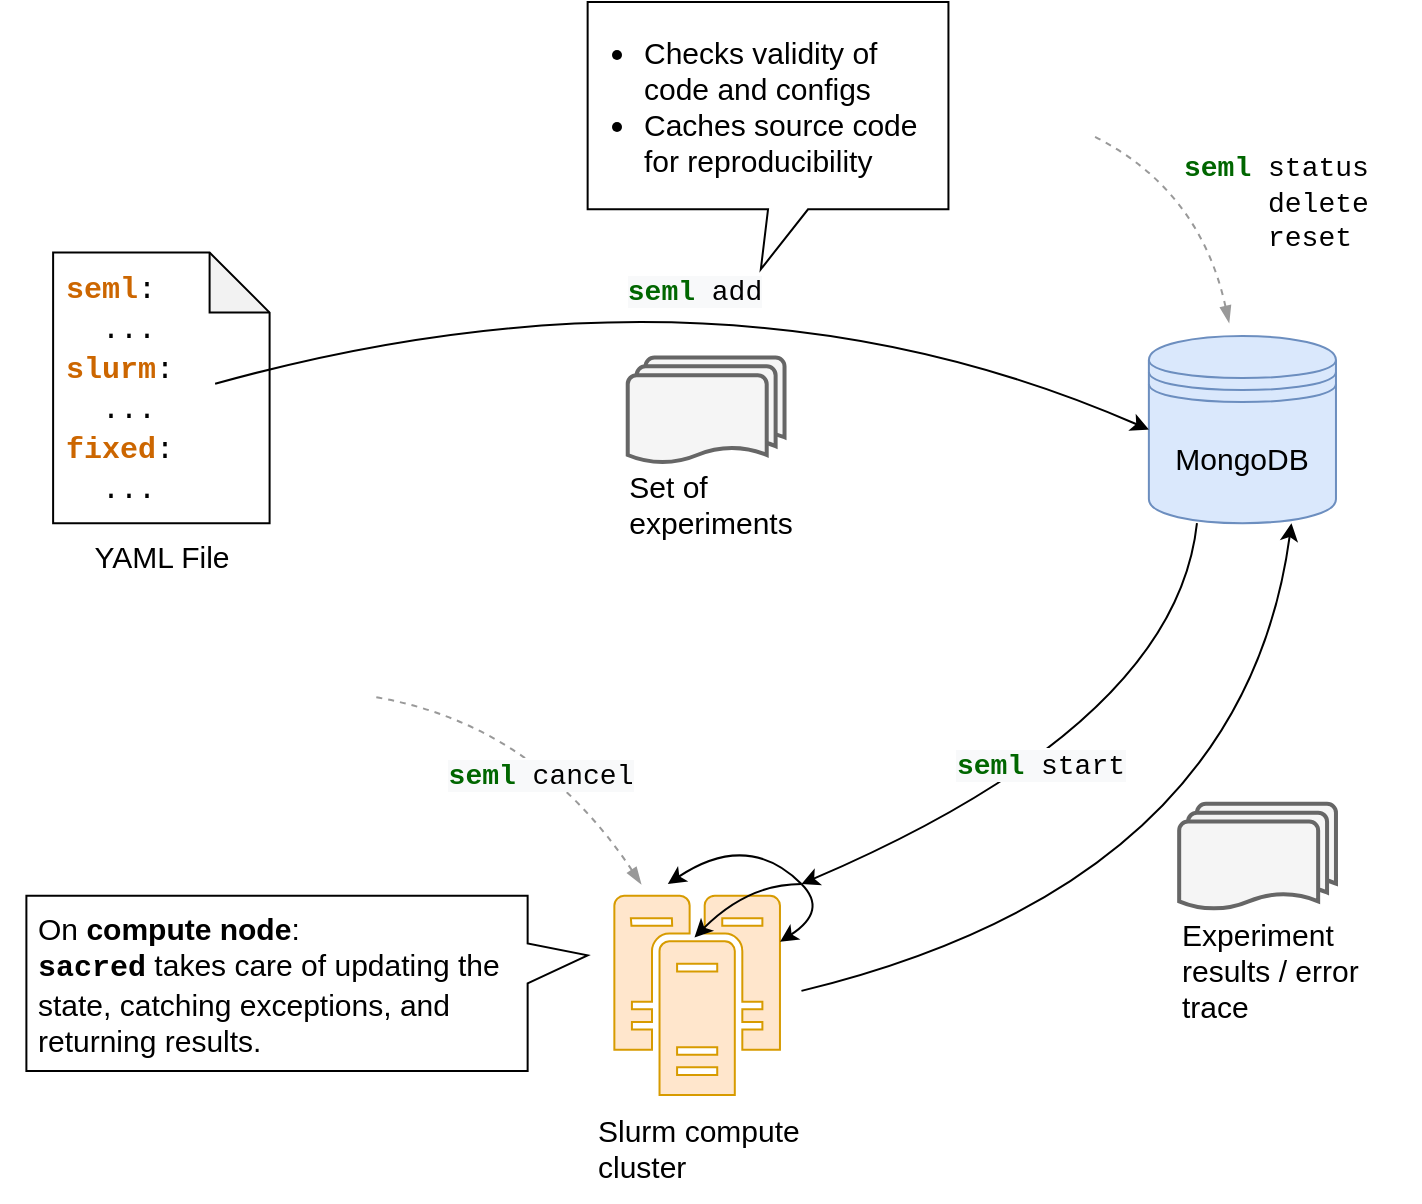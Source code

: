 <mxfile version="14.5.1" type="device"><diagram id="Ld8WGTmILVOHCsMrV-MZ" name="Seite-1"><mxGraphModel dx="925" dy="735" grid="1" gridSize="10" guides="1" tooltips="1" connect="1" arrows="1" fold="1" page="1" pageScale="1" pageWidth="827" pageHeight="1169" math="0" shadow="0"><root><mxCell id="0"/><mxCell id="1" parent="0"/><mxCell id="h_6gaV8qwdXYKlaJ75rI-49" value="" style="group;fontSize=12;" vertex="1" connectable="0" parent="1"><mxGeometry x="90.5" y="60" width="709.35" height="600" as="geometry"/></mxCell><mxCell id="h_6gaV8qwdXYKlaJ75rI-2" value="MongoDB" style="shape=datastore;whiteSpace=wrap;html=1;fillColor=#dae8fc;strokeColor=#6c8ebf;fontSize=15;" vertex="1" parent="h_6gaV8qwdXYKlaJ75rI-49"><mxGeometry x="573.942" y="167.038" width="93.541" height="93.541" as="geometry"/></mxCell><mxCell id="h_6gaV8qwdXYKlaJ75rI-4" value="&lt;font style=&quot;font-size: 15px;&quot;&gt;YAML File&lt;/font&gt;" style="text;html=1;strokeColor=none;fillColor=none;align=center;verticalAlign=middle;whiteSpace=wrap;rounded=0;fontSize=15;" vertex="1" parent="h_6gaV8qwdXYKlaJ75rI-49"><mxGeometry y="263.252" width="160.356" height="26.726" as="geometry"/></mxCell><mxCell id="h_6gaV8qwdXYKlaJ75rI-5" value="&lt;div style=&quot;font-size: 15px;&quot;&gt;&lt;font face=&quot;Courier New&quot; style=&quot;font-size: 15px;&quot;&gt;&lt;b style=&quot;font-size: 15px;&quot;&gt;&lt;font color=&quot;#cc6600&quot; style=&quot;font-size: 15px;&quot;&gt;seml&lt;/font&gt;&lt;/b&gt;:&lt;/font&gt;&lt;/div&gt;&lt;div style=&quot;font-size: 15px;&quot;&gt;&lt;span style=&quot;font-size: 15px;&quot;&gt;&lt;font face=&quot;Courier New&quot; style=&quot;font-size: 15px;&quot;&gt;&amp;nbsp; ...&lt;/font&gt;&lt;/span&gt;&lt;/div&gt;&lt;div style=&quot;font-size: 15px;&quot;&gt;&lt;font face=&quot;Courier New&quot; style=&quot;font-size: 15px;&quot;&gt;&lt;b style=&quot;font-size: 15px;&quot;&gt;&lt;font color=&quot;#cc6600&quot; style=&quot;font-size: 15px;&quot;&gt;slurm&lt;/font&gt;&lt;/b&gt;:&lt;/font&gt;&lt;/div&gt;&lt;div style=&quot;font-size: 15px;&quot;&gt;&lt;font face=&quot;Courier New&quot; style=&quot;font-size: 15px;&quot;&gt;&amp;nbsp; ...&lt;/font&gt;&lt;/div&gt;&lt;div style=&quot;font-size: 15px;&quot;&gt;&lt;font face=&quot;Courier New&quot; style=&quot;font-size: 15px;&quot;&gt;&lt;b style=&quot;font-size: 15px;&quot;&gt;&lt;font color=&quot;#cc6600&quot; style=&quot;font-size: 15px;&quot;&gt;fixed&lt;/font&gt;&lt;/b&gt;:&lt;/font&gt;&lt;/div&gt;&lt;div style=&quot;font-size: 15px;&quot;&gt;&lt;font face=&quot;Courier New&quot; style=&quot;font-size: 15px;&quot;&gt;&amp;nbsp; ...&lt;/font&gt;&lt;/div&gt;" style="shape=note;whiteSpace=wrap;html=1;backgroundOutline=1;darkOpacity=0.05;align=left;spacingLeft=4;fontSize=15;" vertex="1" parent="h_6gaV8qwdXYKlaJ75rI-49"><mxGeometry x="26.058" y="125.278" width="108.241" height="135.301" as="geometry"/></mxCell><mxCell id="h_6gaV8qwdXYKlaJ75rI-9" value="" style="strokeWidth=2;html=1;shape=mxgraph.flowchart.multi-document;whiteSpace=wrap;fillColor=#f5f5f5;strokeColor=#666666;fontColor=#333333;" vertex="1" parent="h_6gaV8qwdXYKlaJ75rI-49"><mxGeometry x="313.363" y="177.728" width="78.401" height="53.452" as="geometry"/></mxCell><mxCell id="h_6gaV8qwdXYKlaJ75rI-11" value="" style="endArrow=classic;html=1;strokeColor=#000000;exitX=0;exitY=0;exitDx=81;exitDy=65.625;exitPerimeter=0;entryX=0;entryY=0.5;entryDx=0;entryDy=0;curved=1;" edge="1" parent="h_6gaV8qwdXYKlaJ75rI-49" source="h_6gaV8qwdXYKlaJ75rI-5" target="h_6gaV8qwdXYKlaJ75rI-2"><mxGeometry relative="1" as="geometry"><mxPoint x="119.599" y="360.802" as="sourcePoint"/><mxPoint x="253.23" y="360.802" as="targetPoint"/><Array as="points"><mxPoint x="360.134" y="120.267"/></Array></mxGeometry></mxCell><mxCell id="h_6gaV8qwdXYKlaJ75rI-12" value="&lt;font style=&quot;font-size: 14px&quot;&gt;&lt;b style=&quot;font-family: &amp;#34;courier new&amp;#34; ; text-align: left ; background-color: rgb(248 , 249 , 250)&quot;&gt;&lt;font color=&quot;#006600&quot; style=&quot;font-size: 14px&quot;&gt;seml&lt;/font&gt;&lt;/b&gt;&lt;span style=&quot;font-family: &amp;#34;courier new&amp;#34; ; text-align: left ; background-color: rgb(248 , 249 , 250)&quot;&gt;&amp;nbsp;add&lt;/span&gt;&lt;/font&gt;" style="edgeLabel;resizable=0;html=1;align=center;verticalAlign=middle;fontSize=13;" connectable="0" vertex="1" parent="h_6gaV8qwdXYKlaJ75rI-11"><mxGeometry relative="1" as="geometry"><mxPoint x="0.2" y="19.22" as="offset"/></mxGeometry></mxCell><mxCell id="h_6gaV8qwdXYKlaJ75rI-13" value="&lt;div style=&quot;text-align: left ; font-size: 15px&quot;&gt;&lt;font style=&quot;font-size: 15px&quot;&gt;Set of&lt;/font&gt;&lt;/div&gt;&lt;div style=&quot;text-align: left ; font-size: 15px&quot;&gt;&lt;font style=&quot;font-size: 15px&quot;&gt;experiments&lt;/font&gt;&lt;/div&gt;" style="text;html=1;strokeColor=none;fillColor=none;align=center;verticalAlign=middle;whiteSpace=wrap;rounded=0;fontSize=14;" vertex="1" parent="h_6gaV8qwdXYKlaJ75rI-49"><mxGeometry x="281.176" y="221.18" width="146.993" height="58.797" as="geometry"/></mxCell><mxCell id="h_6gaV8qwdXYKlaJ75rI-18" value="" style="pointerEvents=1;shadow=0;dashed=0;html=1;strokeColor=#d79b00;fillColor=#ffe6cc;labelPosition=center;verticalLabelPosition=bottom;verticalAlign=top;outlineConnect=0;align=center;shape=mxgraph.office.servers.cluster_server;" vertex="1" parent="h_6gaV8qwdXYKlaJ75rI-49"><mxGeometry x="306.682" y="446.86" width="82.797" height="99.688" as="geometry"/></mxCell><mxCell id="h_6gaV8qwdXYKlaJ75rI-19" value="Slurm compute cluster" style="text;html=1;strokeColor=none;fillColor=none;align=left;verticalAlign=middle;whiteSpace=wrap;rounded=0;fontSize=15;" vertex="1" parent="h_6gaV8qwdXYKlaJ75rI-49"><mxGeometry x="296.659" y="546.548" width="113.586" height="53.452" as="geometry"/></mxCell><mxCell id="h_6gaV8qwdXYKlaJ75rI-20" value="" style="endArrow=classic;html=1;strokeColor=#000000;exitX=0.257;exitY=1;exitDx=0;exitDy=0;curved=1;exitPerimeter=0;" edge="1" parent="h_6gaV8qwdXYKlaJ75rI-49" source="h_6gaV8qwdXYKlaJ75rI-2"><mxGeometry relative="1" as="geometry"><mxPoint x="306.682" y="374.165" as="sourcePoint"/><mxPoint x="400.223" y="440.98" as="targetPoint"/><Array as="points"><mxPoint x="587.305" y="360.802"/></Array></mxGeometry></mxCell><mxCell id="h_6gaV8qwdXYKlaJ75rI-21" value="&lt;b style=&quot;font-family: &amp;quot;courier new&amp;quot;; font-size: 14px; text-align: left; background-color: rgb(248, 249, 250);&quot;&gt;&lt;font color=&quot;#006600&quot; style=&quot;font-size: 14px;&quot;&gt;seml&lt;/font&gt;&lt;/b&gt;&lt;span style=&quot;font-family: &amp;quot;courier new&amp;quot;; font-size: 14px; text-align: left; background-color: rgb(248, 249, 250);&quot;&gt;&amp;nbsp;start&lt;/span&gt;" style="edgeLabel;resizable=0;html=1;align=center;verticalAlign=middle;fontSize=14;" connectable="0" vertex="1" parent="h_6gaV8qwdXYKlaJ75rI-20"><mxGeometry relative="1" as="geometry"><mxPoint x="-20.93" as="offset"/></mxGeometry></mxCell><mxCell id="h_6gaV8qwdXYKlaJ75rI-23" value="" style="endArrow=classic;html=1;strokeColor=#000000;curved=1;" edge="1" parent="h_6gaV8qwdXYKlaJ75rI-49"><mxGeometry width="50" height="50" relative="1" as="geometry"><mxPoint x="400.223" y="440.98" as="sourcePoint"/><mxPoint x="333.408" y="440.98" as="targetPoint"/><Array as="points"><mxPoint x="373.497" y="414.254"/></Array></mxGeometry></mxCell><mxCell id="h_6gaV8qwdXYKlaJ75rI-24" value="" style="endArrow=classic;html=1;strokeColor=#000000;curved=1;" edge="1" parent="h_6gaV8qwdXYKlaJ75rI-49" target="h_6gaV8qwdXYKlaJ75rI-18"><mxGeometry width="50" height="50" relative="1" as="geometry"><mxPoint x="400.223" y="440.98" as="sourcePoint"/><mxPoint x="400.223" y="481.069" as="targetPoint"/><Array as="points"><mxPoint x="413.586" y="454.343"/></Array></mxGeometry></mxCell><mxCell id="h_6gaV8qwdXYKlaJ75rI-25" value="" style="endArrow=classic;html=1;strokeColor=#000000;entryX=0.484;entryY=0.209;entryDx=0;entryDy=0;entryPerimeter=0;curved=1;" edge="1" parent="h_6gaV8qwdXYKlaJ75rI-49" target="h_6gaV8qwdXYKlaJ75rI-18"><mxGeometry width="50" height="50" relative="1" as="geometry"><mxPoint x="400.223" y="440.98" as="sourcePoint"/><mxPoint x="413.586" y="481.069" as="targetPoint"/><Array as="points"><mxPoint x="373.497" y="440.98"/></Array></mxGeometry></mxCell><mxCell id="h_6gaV8qwdXYKlaJ75rI-35" value="" style="endArrow=classic;html=1;strokeColor=#000000;curved=1;entryX=0.762;entryY=1;entryDx=0;entryDy=0;entryPerimeter=0;" edge="1" parent="h_6gaV8qwdXYKlaJ75rI-49" target="h_6gaV8qwdXYKlaJ75rI-2"><mxGeometry width="50" height="50" relative="1" as="geometry"><mxPoint x="400.223" y="494.432" as="sourcePoint"/><mxPoint x="654.121" y="267.261" as="targetPoint"/><Array as="points"><mxPoint x="620.713" y="440.98"/></Array></mxGeometry></mxCell><mxCell id="h_6gaV8qwdXYKlaJ75rI-36" value="" style="strokeWidth=2;html=1;shape=mxgraph.flowchart.multi-document;whiteSpace=wrap;fillColor=#f5f5f5;strokeColor=#666666;fontColor=#333333;" vertex="1" parent="h_6gaV8qwdXYKlaJ75rI-49"><mxGeometry x="589.083" y="400.891" width="78.401" height="53.452" as="geometry"/></mxCell><mxCell id="h_6gaV8qwdXYKlaJ75rI-37" value="&lt;div style=&quot;text-align: left; font-size: 15px;&quot;&gt;Experiment results / error trace&lt;/div&gt;" style="text;html=1;strokeColor=none;fillColor=none;align=center;verticalAlign=middle;whiteSpace=wrap;rounded=0;fontSize=15;" vertex="1" parent="h_6gaV8qwdXYKlaJ75rI-49"><mxGeometry x="589.083" y="454.345" width="93.541" height="58.797" as="geometry"/></mxCell><mxCell id="h_6gaV8qwdXYKlaJ75rI-40" value="&lt;ul style=&quot;font-size: 15px&quot;&gt;&lt;li&gt;&lt;span&gt;Checks validity of code and configs&lt;/span&gt;&lt;/li&gt;&lt;li&gt;&lt;span&gt;Caches source code for reproducibility&lt;/span&gt;&lt;/li&gt;&lt;/ul&gt;" style="shape=callout;whiteSpace=wrap;html=1;perimeter=calloutPerimeter;spacingLeft=-14;align=left;position2=0.48;" vertex="1" parent="h_6gaV8qwdXYKlaJ75rI-49"><mxGeometry x="293.319" width="180.401" height="133.63" as="geometry"/></mxCell><mxCell id="h_6gaV8qwdXYKlaJ75rI-41" value="&lt;div style=&quot;font-size: 15px;&quot;&gt;&lt;span style=&quot;font-size: 15px;&quot;&gt;On&amp;nbsp;&lt;/span&gt;&lt;b style=&quot;font-size: 15px;&quot;&gt;compute node&lt;/b&gt;&lt;span style=&quot;font-size: 15px;&quot;&gt;:&lt;/span&gt;&lt;br style=&quot;font-size: 15px;&quot;&gt;&lt;font face=&quot;Courier New&quot; style=&quot;font-size: 15px;&quot;&gt;&lt;b style=&quot;font-size: 15px;&quot;&gt;sacred&lt;/b&gt;&lt;/font&gt;&lt;span style=&quot;font-size: 15px;&quot;&gt;&amp;nbsp;takes care of updating the state, catching exceptions, and returning results.&amp;nbsp;&lt;/span&gt;&lt;br style=&quot;font-size: 15px;&quot;&gt;&lt;/div&gt;" style="shape=callout;whiteSpace=wrap;html=1;perimeter=calloutPerimeter;spacingLeft=4;align=left;position2=0.66;direction=north;fontSize=15;" vertex="1" parent="h_6gaV8qwdXYKlaJ75rI-49"><mxGeometry x="12.695" y="446.86" width="280.624" height="87.661" as="geometry"/></mxCell><mxCell id="h_6gaV8qwdXYKlaJ75rI-42" value="&lt;span style=&quot;font-family: &amp;#34;courier new&amp;#34; ; font-size: 12px ; background-color: rgb(248 , 249 , 250)&quot;&gt;&lt;br&gt;&lt;/span&gt;" style="endArrow=none;dashed=1;html=1;strokeColor=#999999;startArrow=blockThin;startFill=1;curved=1;align=left;" edge="1" parent="h_6gaV8qwdXYKlaJ75rI-49"><mxGeometry x="-0.103" y="4" width="50" height="50" relative="1" as="geometry"><mxPoint x="614.031" y="160.356" as="sourcePoint"/><mxPoint x="545.88" y="66.815" as="targetPoint"/><Array as="points"><mxPoint x="599.332" y="93.541"/></Array><mxPoint as="offset"/></mxGeometry></mxCell><mxCell id="h_6gaV8qwdXYKlaJ75rI-43" value="&lt;b style=&quot;font-family: &amp;quot;courier new&amp;quot;; font-size: 14px; text-align: left; background-color: rgb(248, 249, 250);&quot;&gt;&lt;font color=&quot;#006600&quot; style=&quot;font-size: 14px;&quot;&gt;seml&lt;/font&gt;&lt;/b&gt;&lt;span style=&quot;font-family: &amp;quot;courier new&amp;quot;; font-size: 14px; text-align: left; background-color: rgb(248, 249, 250);&quot;&gt;&amp;nbsp;cancel&lt;/span&gt;" style="endArrow=none;dashed=1;html=1;strokeColor=#999999;startArrow=blockThin;startFill=1;curved=1;fontSize=14;" edge="1" parent="h_6gaV8qwdXYKlaJ75rI-49"><mxGeometry x="-0.166" y="11" width="50" height="50" relative="1" as="geometry"><mxPoint x="320.045" y="440.98" as="sourcePoint"/><mxPoint x="186.414" y="347.439" as="targetPoint"/><Array as="points"><mxPoint x="266.593" y="360.802"/></Array><mxPoint as="offset"/></mxGeometry></mxCell><mxCell id="h_6gaV8qwdXYKlaJ75rI-47" value="&lt;font style=&quot;font-size: 14px&quot;&gt;&lt;b style=&quot;font-family: &amp;#34;courier new&amp;#34;&quot;&gt;&lt;font color=&quot;#006600&quot; style=&quot;font-size: 14px&quot;&gt;seml&lt;/font&gt;&lt;/b&gt;&lt;span style=&quot;font-family: &amp;#34;courier new&amp;#34;&quot;&gt;&amp;nbsp;status&amp;nbsp;&lt;/span&gt;&lt;span style=&quot;font-family: &amp;#34;courier new&amp;#34;&quot;&gt;&lt;br&gt;&amp;nbsp; &amp;nbsp; &amp;nbsp;delete&amp;nbsp;&lt;br&gt;&amp;nbsp; &amp;nbsp; &amp;nbsp;reset&lt;/span&gt;&lt;/font&gt;" style="rounded=0;whiteSpace=wrap;html=1;align=left;strokeColor=none;fillColor=none;fontSize=13;" vertex="1" parent="h_6gaV8qwdXYKlaJ75rI-49"><mxGeometry x="589.083" y="66.815" width="120.267" height="66.815" as="geometry"/></mxCell></root></mxGraphModel></diagram></mxfile>